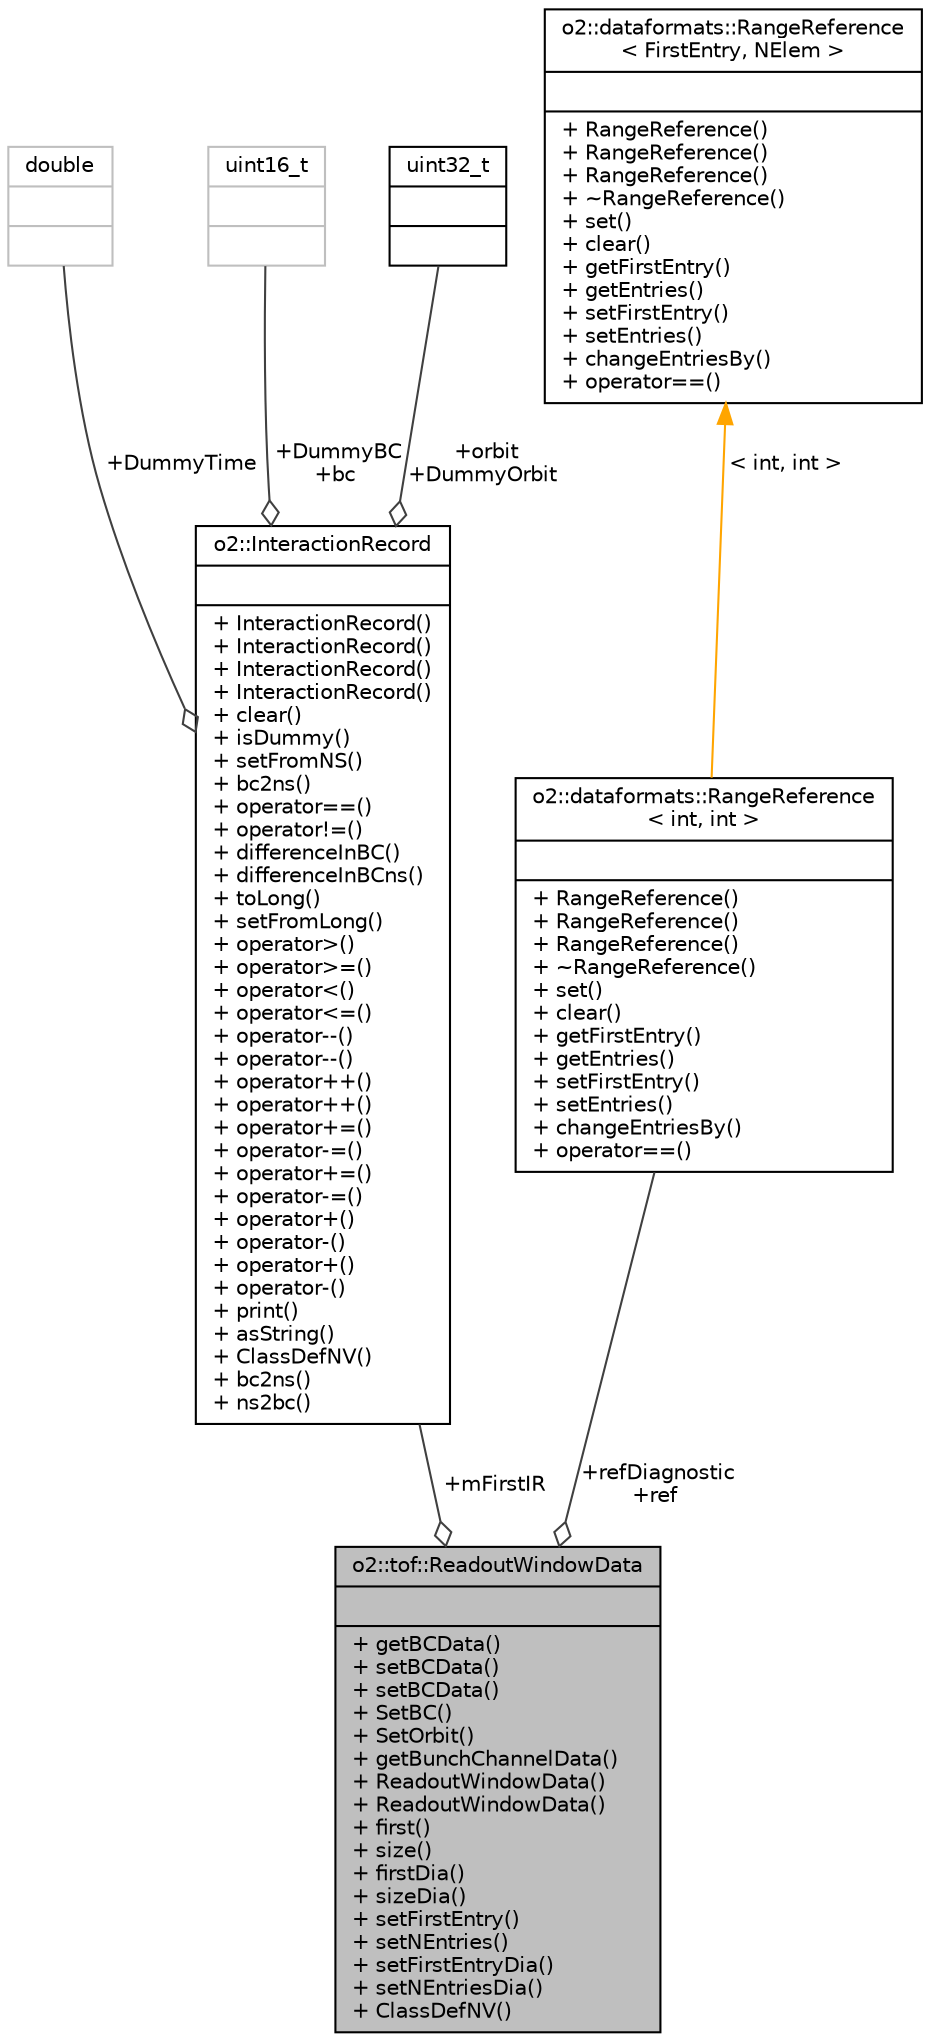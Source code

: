 digraph "o2::tof::ReadoutWindowData"
{
 // INTERACTIVE_SVG=YES
  bgcolor="transparent";
  edge [fontname="Helvetica",fontsize="10",labelfontname="Helvetica",labelfontsize="10"];
  node [fontname="Helvetica",fontsize="10",shape=record];
  Node1 [label="{o2::tof::ReadoutWindowData\n||+ getBCData()\l+ setBCData()\l+ setBCData()\l+ SetBC()\l+ SetOrbit()\l+ getBunchChannelData()\l+ ReadoutWindowData()\l+ ReadoutWindowData()\l+ first()\l+ size()\l+ firstDia()\l+ sizeDia()\l+ setFirstEntry()\l+ setNEntries()\l+ setFirstEntryDia()\l+ setNEntriesDia()\l+ ClassDefNV()\l}",height=0.2,width=0.4,color="black", fillcolor="grey75", style="filled", fontcolor="black"];
  Node2 -> Node1 [color="grey25",fontsize="10",style="solid",label=" +mFirstIR" ,arrowhead="odiamond",fontname="Helvetica"];
  Node2 [label="{o2::InteractionRecord\n||+ InteractionRecord()\l+ InteractionRecord()\l+ InteractionRecord()\l+ InteractionRecord()\l+ clear()\l+ isDummy()\l+ setFromNS()\l+ bc2ns()\l+ operator==()\l+ operator!=()\l+ differenceInBC()\l+ differenceInBCns()\l+ toLong()\l+ setFromLong()\l+ operator\>()\l+ operator\>=()\l+ operator\<()\l+ operator\<=()\l+ operator--()\l+ operator--()\l+ operator++()\l+ operator++()\l+ operator+=()\l+ operator-=()\l+ operator+=()\l+ operator-=()\l+ operator+()\l+ operator-()\l+ operator+()\l+ operator-()\l+ print()\l+ asString()\l+ ClassDefNV()\l+ bc2ns()\l+ ns2bc()\l}",height=0.2,width=0.4,color="black",URL="$d1/d21/structo2_1_1InteractionRecord.html"];
  Node3 -> Node2 [color="grey25",fontsize="10",style="solid",label=" +DummyTime" ,arrowhead="odiamond",fontname="Helvetica"];
  Node3 [label="{double\n||}",height=0.2,width=0.4,color="grey75"];
  Node4 -> Node2 [color="grey25",fontsize="10",style="solid",label=" +DummyBC\n+bc" ,arrowhead="odiamond",fontname="Helvetica"];
  Node4 [label="{uint16_t\n||}",height=0.2,width=0.4,color="grey75"];
  Node5 -> Node2 [color="grey25",fontsize="10",style="solid",label=" +orbit\n+DummyOrbit" ,arrowhead="odiamond",fontname="Helvetica"];
  Node5 [label="{uint32_t\n||}",height=0.2,width=0.4,color="black",URL="$d3/d87/classuint32__t.html"];
  Node6 -> Node1 [color="grey25",fontsize="10",style="solid",label=" +refDiagnostic\n+ref" ,arrowhead="odiamond",fontname="Helvetica"];
  Node6 [label="{o2::dataformats::RangeReference\l\< int, int \>\n||+ RangeReference()\l+ RangeReference()\l+ RangeReference()\l+ ~RangeReference()\l+ set()\l+ clear()\l+ getFirstEntry()\l+ getEntries()\l+ setFirstEntry()\l+ setEntries()\l+ changeEntriesBy()\l+ operator==()\l}",height=0.2,width=0.4,color="black",URL="$d7/dc7/classo2_1_1dataformats_1_1RangeReference.html"];
  Node7 -> Node6 [dir="back",color="orange",fontsize="10",style="solid",label=" \< int, int \>" ,fontname="Helvetica"];
  Node7 [label="{o2::dataformats::RangeReference\l\< FirstEntry, NElem \>\n||+ RangeReference()\l+ RangeReference()\l+ RangeReference()\l+ ~RangeReference()\l+ set()\l+ clear()\l+ getFirstEntry()\l+ getEntries()\l+ setFirstEntry()\l+ setEntries()\l+ changeEntriesBy()\l+ operator==()\l}",height=0.2,width=0.4,color="black",URL="$d7/dc7/classo2_1_1dataformats_1_1RangeReference.html"];
}

